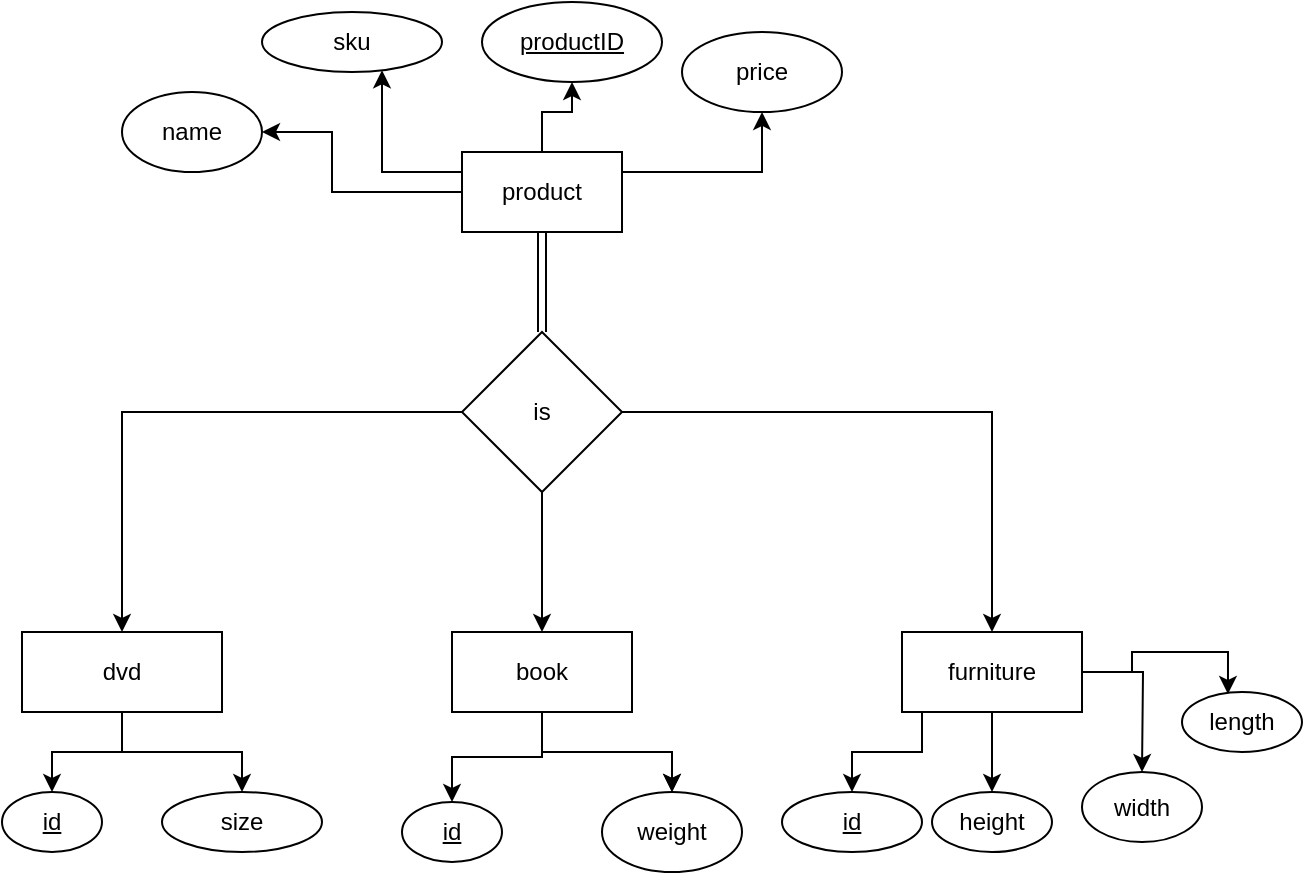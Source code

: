 <mxfile version="20.0.4" type="device"><diagram id="q3WkVyJMnp0N0Iko_pZj" name="Page-1"><mxGraphModel dx="1422" dy="791" grid="1" gridSize="10" guides="1" tooltips="1" connect="1" arrows="1" fold="1" page="1" pageScale="1" pageWidth="850" pageHeight="1100" math="0" shadow="0"><root><mxCell id="0"/><mxCell id="1" parent="0"/><mxCell id="amLhvrBFhAv801LgDUe7-3" value="" style="edgeStyle=orthogonalEdgeStyle;rounded=0;orthogonalLoop=1;jettySize=auto;html=1;" edge="1" parent="1" source="amLhvrBFhAv801LgDUe7-1" target="amLhvrBFhAv801LgDUe7-2"><mxGeometry relative="1" as="geometry"><Array as="points"><mxPoint x="280" y="170"/></Array></mxGeometry></mxCell><mxCell id="amLhvrBFhAv801LgDUe7-5" value="" style="edgeStyle=orthogonalEdgeStyle;rounded=0;orthogonalLoop=1;jettySize=auto;html=1;" edge="1" parent="1" source="amLhvrBFhAv801LgDUe7-1" target="amLhvrBFhAv801LgDUe7-4"><mxGeometry relative="1" as="geometry"><Array as="points"><mxPoint x="255" y="180"/></Array></mxGeometry></mxCell><mxCell id="amLhvrBFhAv801LgDUe7-7" value="" style="edgeStyle=orthogonalEdgeStyle;rounded=0;orthogonalLoop=1;jettySize=auto;html=1;exitX=1;exitY=0.25;exitDx=0;exitDy=0;" edge="1" parent="1" source="amLhvrBFhAv801LgDUe7-1" target="amLhvrBFhAv801LgDUe7-6"><mxGeometry relative="1" as="geometry"/></mxCell><mxCell id="amLhvrBFhAv801LgDUe7-9" value="" style="edgeStyle=orthogonalEdgeStyle;rounded=0;orthogonalLoop=1;jettySize=auto;html=1;" edge="1" parent="1" source="amLhvrBFhAv801LgDUe7-1" target="amLhvrBFhAv801LgDUe7-8"><mxGeometry relative="1" as="geometry"/></mxCell><mxCell id="amLhvrBFhAv801LgDUe7-11" style="edgeStyle=orthogonalEdgeStyle;rounded=0;orthogonalLoop=1;jettySize=auto;html=1;entryX=0.5;entryY=0;entryDx=0;entryDy=0;endArrow=none;endFill=0;shape=link;" edge="1" parent="1" source="amLhvrBFhAv801LgDUe7-1" target="amLhvrBFhAv801LgDUe7-10"><mxGeometry relative="1" as="geometry"/></mxCell><mxCell id="amLhvrBFhAv801LgDUe7-1" value="product" style="rounded=0;whiteSpace=wrap;html=1;" vertex="1" parent="1"><mxGeometry x="320" y="160" width="80" height="40" as="geometry"/></mxCell><mxCell id="amLhvrBFhAv801LgDUe7-2" value="sku" style="ellipse;whiteSpace=wrap;html=1;rounded=0;" vertex="1" parent="1"><mxGeometry x="220" y="90" width="90" height="30" as="geometry"/></mxCell><mxCell id="amLhvrBFhAv801LgDUe7-4" value="name" style="ellipse;whiteSpace=wrap;html=1;rounded=0;" vertex="1" parent="1"><mxGeometry x="150" y="130" width="70" height="40" as="geometry"/></mxCell><mxCell id="amLhvrBFhAv801LgDUe7-6" value="price" style="ellipse;whiteSpace=wrap;html=1;rounded=0;" vertex="1" parent="1"><mxGeometry x="430" y="100" width="80" height="40" as="geometry"/></mxCell><mxCell id="amLhvrBFhAv801LgDUe7-8" value="&lt;u&gt;productID&lt;/u&gt;" style="ellipse;whiteSpace=wrap;html=1;rounded=0;" vertex="1" parent="1"><mxGeometry x="330" y="85" width="90" height="40" as="geometry"/></mxCell><mxCell id="amLhvrBFhAv801LgDUe7-13" style="edgeStyle=orthogonalEdgeStyle;rounded=0;orthogonalLoop=1;jettySize=auto;html=1;entryX=0.5;entryY=0;entryDx=0;entryDy=0;endArrow=classic;endFill=1;" edge="1" parent="1" source="amLhvrBFhAv801LgDUe7-10" target="amLhvrBFhAv801LgDUe7-12"><mxGeometry relative="1" as="geometry"/></mxCell><mxCell id="amLhvrBFhAv801LgDUe7-15" style="edgeStyle=orthogonalEdgeStyle;rounded=0;orthogonalLoop=1;jettySize=auto;html=1;entryX=0.5;entryY=0;entryDx=0;entryDy=0;endArrow=classic;endFill=1;" edge="1" parent="1" source="amLhvrBFhAv801LgDUe7-10" target="amLhvrBFhAv801LgDUe7-14"><mxGeometry relative="1" as="geometry"/></mxCell><mxCell id="amLhvrBFhAv801LgDUe7-18" style="edgeStyle=orthogonalEdgeStyle;rounded=0;orthogonalLoop=1;jettySize=auto;html=1;exitX=1;exitY=0.5;exitDx=0;exitDy=0;entryX=0.5;entryY=0;entryDx=0;entryDy=0;endArrow=classic;endFill=1;" edge="1" parent="1" source="amLhvrBFhAv801LgDUe7-10" target="amLhvrBFhAv801LgDUe7-17"><mxGeometry relative="1" as="geometry"/></mxCell><mxCell id="amLhvrBFhAv801LgDUe7-10" value="is" style="rhombus;whiteSpace=wrap;html=1;" vertex="1" parent="1"><mxGeometry x="320" y="250" width="80" height="80" as="geometry"/></mxCell><mxCell id="amLhvrBFhAv801LgDUe7-20" style="edgeStyle=orthogonalEdgeStyle;rounded=0;orthogonalLoop=1;jettySize=auto;html=1;entryX=0.5;entryY=0;entryDx=0;entryDy=0;endArrow=classic;endFill=1;" edge="1" parent="1" source="amLhvrBFhAv801LgDUe7-12" target="amLhvrBFhAv801LgDUe7-19"><mxGeometry relative="1" as="geometry"/></mxCell><mxCell id="amLhvrBFhAv801LgDUe7-26" style="edgeStyle=orthogonalEdgeStyle;rounded=0;orthogonalLoop=1;jettySize=auto;html=1;entryX=0.5;entryY=0;entryDx=0;entryDy=0;endArrow=classic;endFill=1;" edge="1" parent="1" source="amLhvrBFhAv801LgDUe7-12" target="amLhvrBFhAv801LgDUe7-25"><mxGeometry relative="1" as="geometry"/></mxCell><mxCell id="amLhvrBFhAv801LgDUe7-12" value="dvd" style="rounded=0;whiteSpace=wrap;html=1;" vertex="1" parent="1"><mxGeometry x="100" y="400" width="100" height="40" as="geometry"/></mxCell><mxCell id="amLhvrBFhAv801LgDUe7-23" value="" style="edgeStyle=orthogonalEdgeStyle;rounded=0;orthogonalLoop=1;jettySize=auto;html=1;endArrow=classic;endFill=1;" edge="1" parent="1" source="amLhvrBFhAv801LgDUe7-14" target="amLhvrBFhAv801LgDUe7-22"><mxGeometry relative="1" as="geometry"/></mxCell><mxCell id="amLhvrBFhAv801LgDUe7-27" value="" style="edgeStyle=orthogonalEdgeStyle;rounded=0;orthogonalLoop=1;jettySize=auto;html=1;endArrow=classic;endFill=1;" edge="1" parent="1" source="amLhvrBFhAv801LgDUe7-14" target="amLhvrBFhAv801LgDUe7-22"><mxGeometry relative="1" as="geometry"/></mxCell><mxCell id="amLhvrBFhAv801LgDUe7-29" style="edgeStyle=orthogonalEdgeStyle;rounded=0;orthogonalLoop=1;jettySize=auto;html=1;entryX=0.5;entryY=0;entryDx=0;entryDy=0;endArrow=classic;endFill=1;" edge="1" parent="1" source="amLhvrBFhAv801LgDUe7-14" target="amLhvrBFhAv801LgDUe7-28"><mxGeometry relative="1" as="geometry"/></mxCell><mxCell id="amLhvrBFhAv801LgDUe7-14" value="book" style="rounded=0;whiteSpace=wrap;html=1;" vertex="1" parent="1"><mxGeometry x="315" y="400" width="90" height="40" as="geometry"/></mxCell><mxCell id="amLhvrBFhAv801LgDUe7-31" value="" style="edgeStyle=orthogonalEdgeStyle;rounded=0;orthogonalLoop=1;jettySize=auto;html=1;endArrow=classic;endFill=1;" edge="1" parent="1" source="amLhvrBFhAv801LgDUe7-17" target="amLhvrBFhAv801LgDUe7-30"><mxGeometry relative="1" as="geometry"><Array as="points"><mxPoint x="550" y="460"/><mxPoint x="515" y="460"/></Array></mxGeometry></mxCell><mxCell id="amLhvrBFhAv801LgDUe7-34" style="edgeStyle=orthogonalEdgeStyle;rounded=0;orthogonalLoop=1;jettySize=auto;html=1;entryX=0.5;entryY=0;entryDx=0;entryDy=0;endArrow=classic;endFill=1;" edge="1" parent="1" source="amLhvrBFhAv801LgDUe7-17" target="amLhvrBFhAv801LgDUe7-33"><mxGeometry relative="1" as="geometry"/></mxCell><mxCell id="amLhvrBFhAv801LgDUe7-36" style="edgeStyle=orthogonalEdgeStyle;rounded=0;orthogonalLoop=1;jettySize=auto;html=1;endArrow=classic;endFill=1;" edge="1" parent="1" source="amLhvrBFhAv801LgDUe7-17"><mxGeometry relative="1" as="geometry"><mxPoint x="660" y="470" as="targetPoint"/></mxGeometry></mxCell><mxCell id="amLhvrBFhAv801LgDUe7-39" style="edgeStyle=orthogonalEdgeStyle;rounded=0;orthogonalLoop=1;jettySize=auto;html=1;entryX=0.383;entryY=0.033;entryDx=0;entryDy=0;entryPerimeter=0;endArrow=classic;endFill=1;" edge="1" parent="1" source="amLhvrBFhAv801LgDUe7-17" target="amLhvrBFhAv801LgDUe7-38"><mxGeometry relative="1" as="geometry"/></mxCell><mxCell id="amLhvrBFhAv801LgDUe7-17" value="furniture" style="rounded=0;whiteSpace=wrap;html=1;" vertex="1" parent="1"><mxGeometry x="540" y="400" width="90" height="40" as="geometry"/></mxCell><mxCell id="amLhvrBFhAv801LgDUe7-19" value="size" style="ellipse;whiteSpace=wrap;html=1;" vertex="1" parent="1"><mxGeometry x="170" y="480" width="80" height="30" as="geometry"/></mxCell><mxCell id="amLhvrBFhAv801LgDUe7-22" value="weight" style="ellipse;whiteSpace=wrap;html=1;rounded=0;" vertex="1" parent="1"><mxGeometry x="390" y="480" width="70" height="40" as="geometry"/></mxCell><mxCell id="amLhvrBFhAv801LgDUe7-25" value="&lt;u&gt;id&lt;/u&gt;" style="ellipse;whiteSpace=wrap;html=1;" vertex="1" parent="1"><mxGeometry x="90" y="480" width="50" height="30" as="geometry"/></mxCell><mxCell id="amLhvrBFhAv801LgDUe7-28" value="&lt;u&gt;id&lt;/u&gt;" style="ellipse;whiteSpace=wrap;html=1;" vertex="1" parent="1"><mxGeometry x="290" y="485" width="50" height="30" as="geometry"/></mxCell><mxCell id="amLhvrBFhAv801LgDUe7-30" value="&lt;u&gt;id&lt;/u&gt;" style="ellipse;whiteSpace=wrap;html=1;rounded=0;" vertex="1" parent="1"><mxGeometry x="480" y="480" width="70" height="30" as="geometry"/></mxCell><mxCell id="amLhvrBFhAv801LgDUe7-33" value="height" style="ellipse;whiteSpace=wrap;html=1;" vertex="1" parent="1"><mxGeometry x="555" y="480" width="60" height="30" as="geometry"/></mxCell><mxCell id="amLhvrBFhAv801LgDUe7-35" value="width" style="ellipse;whiteSpace=wrap;html=1;" vertex="1" parent="1"><mxGeometry x="630" y="470" width="60" height="35" as="geometry"/></mxCell><mxCell id="amLhvrBFhAv801LgDUe7-38" value="length" style="ellipse;whiteSpace=wrap;html=1;" vertex="1" parent="1"><mxGeometry x="680" y="430" width="60" height="30" as="geometry"/></mxCell></root></mxGraphModel></diagram></mxfile>